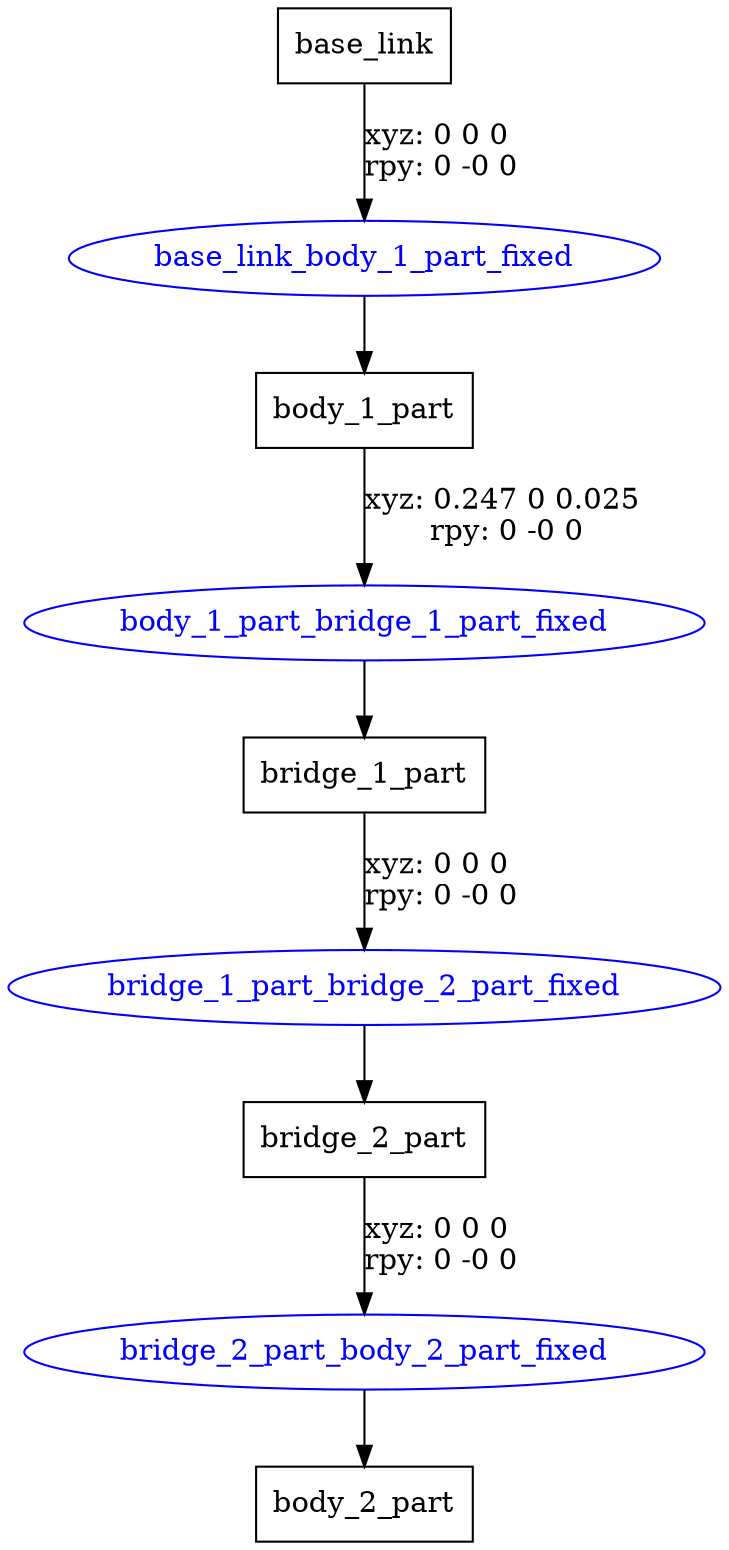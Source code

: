 digraph G {
node [shape=box];
"base_link" [label="base_link"];
"body_1_part" [label="body_1_part"];
"bridge_1_part" [label="bridge_1_part"];
"bridge_2_part" [label="bridge_2_part"];
"body_2_part" [label="body_2_part"];
node [shape=ellipse, color=blue, fontcolor=blue];
"base_link" -> "base_link_body_1_part_fixed" [label="xyz: 0 0 0 \nrpy: 0 -0 0"]
"base_link_body_1_part_fixed" -> "body_1_part"
"body_1_part" -> "body_1_part_bridge_1_part_fixed" [label="xyz: 0.247 0 0.025 \nrpy: 0 -0 0"]
"body_1_part_bridge_1_part_fixed" -> "bridge_1_part"
"bridge_1_part" -> "bridge_1_part_bridge_2_part_fixed" [label="xyz: 0 0 0 \nrpy: 0 -0 0"]
"bridge_1_part_bridge_2_part_fixed" -> "bridge_2_part"
"bridge_2_part" -> "bridge_2_part_body_2_part_fixed" [label="xyz: 0 0 0 \nrpy: 0 -0 0"]
"bridge_2_part_body_2_part_fixed" -> "body_2_part"
}
